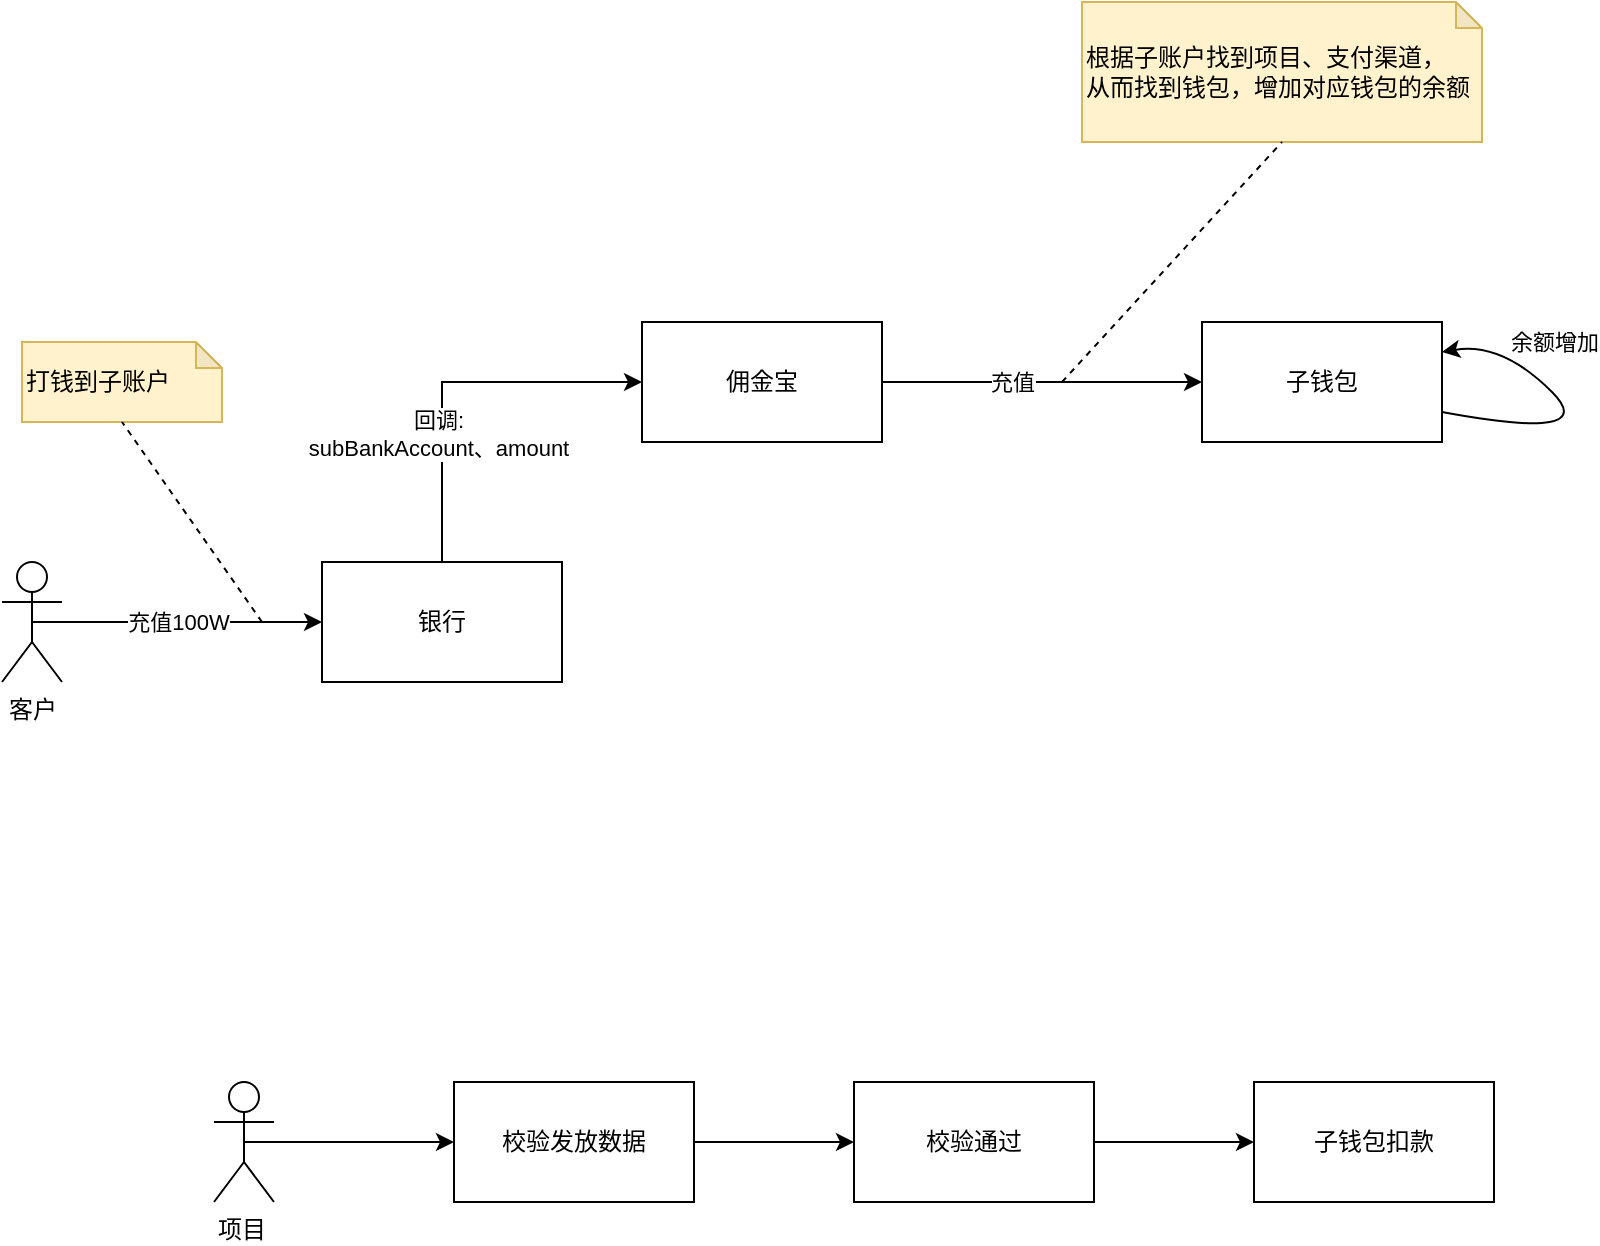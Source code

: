 <mxfile version="14.2.7" type="github">
  <diagram id="VvqAFld6kcSRDZWVkb-_" name="Page-1">
    <mxGraphModel dx="1422" dy="762" grid="1" gridSize="10" guides="1" tooltips="1" connect="1" arrows="1" fold="1" page="1" pageScale="1" pageWidth="827" pageHeight="1169" math="0" shadow="0">
      <root>
        <mxCell id="0" />
        <mxCell id="1" parent="0" />
        <mxCell id="OwSdajE1iPS6r4egMdJ5-2" value="子钱包" style="rounded=0;whiteSpace=wrap;html=1;" vertex="1" parent="1">
          <mxGeometry x="614" y="220" width="120" height="60" as="geometry" />
        </mxCell>
        <mxCell id="OwSdajE1iPS6r4egMdJ5-6" value="充值100W" style="edgeStyle=orthogonalEdgeStyle;rounded=0;orthogonalLoop=1;jettySize=auto;html=1;exitX=0.5;exitY=0.5;exitDx=0;exitDy=0;exitPerimeter=0;entryX=0;entryY=0.5;entryDx=0;entryDy=0;" edge="1" parent="1" source="OwSdajE1iPS6r4egMdJ5-3" target="OwSdajE1iPS6r4egMdJ5-4">
          <mxGeometry relative="1" as="geometry" />
        </mxCell>
        <mxCell id="OwSdajE1iPS6r4egMdJ5-3" value="客户" style="shape=umlActor;verticalLabelPosition=bottom;verticalAlign=top;html=1;outlineConnect=0;" vertex="1" parent="1">
          <mxGeometry x="14" y="340" width="30" height="60" as="geometry" />
        </mxCell>
        <mxCell id="OwSdajE1iPS6r4egMdJ5-13" style="edgeStyle=orthogonalEdgeStyle;rounded=0;orthogonalLoop=1;jettySize=auto;html=1;exitX=0.5;exitY=0;exitDx=0;exitDy=0;entryX=0;entryY=0.5;entryDx=0;entryDy=0;" edge="1" parent="1" source="OwSdajE1iPS6r4egMdJ5-4" target="OwSdajE1iPS6r4egMdJ5-5">
          <mxGeometry relative="1" as="geometry" />
        </mxCell>
        <mxCell id="OwSdajE1iPS6r4egMdJ5-14" value="回调: &lt;br&gt;subBankAccount、amount" style="edgeLabel;html=1;align=center;verticalAlign=middle;resizable=0;points=[];labelBackgroundColor=#ffffff;" vertex="1" connectable="0" parent="OwSdajE1iPS6r4egMdJ5-13">
          <mxGeometry x="-0.326" y="2" relative="1" as="geometry">
            <mxPoint as="offset" />
          </mxGeometry>
        </mxCell>
        <mxCell id="OwSdajE1iPS6r4egMdJ5-4" value="银行" style="rounded=0;whiteSpace=wrap;html=1;" vertex="1" parent="1">
          <mxGeometry x="174" y="340" width="120" height="60" as="geometry" />
        </mxCell>
        <mxCell id="OwSdajE1iPS6r4egMdJ5-15" style="edgeStyle=orthogonalEdgeStyle;rounded=0;orthogonalLoop=1;jettySize=auto;html=1;exitX=1;exitY=0.5;exitDx=0;exitDy=0;entryX=0;entryY=0.5;entryDx=0;entryDy=0;" edge="1" parent="1" source="OwSdajE1iPS6r4egMdJ5-5" target="OwSdajE1iPS6r4egMdJ5-2">
          <mxGeometry relative="1" as="geometry" />
        </mxCell>
        <mxCell id="OwSdajE1iPS6r4egMdJ5-18" value="充值" style="edgeLabel;html=1;align=center;verticalAlign=middle;resizable=0;points=[];fontColor=none;" vertex="1" connectable="0" parent="OwSdajE1iPS6r4egMdJ5-15">
          <mxGeometry x="-0.188" relative="1" as="geometry">
            <mxPoint as="offset" />
          </mxGeometry>
        </mxCell>
        <mxCell id="OwSdajE1iPS6r4egMdJ5-5" value="佣金宝" style="rounded=0;whiteSpace=wrap;html=1;" vertex="1" parent="1">
          <mxGeometry x="334" y="220" width="120" height="60" as="geometry" />
        </mxCell>
        <mxCell id="OwSdajE1iPS6r4egMdJ5-9" value="打钱到子账户" style="shape=note;whiteSpace=wrap;html=1;backgroundOutline=1;darkOpacity=0.05;align=left;fillColor=#fff2cc;strokeColor=#d6b656;size=13;" vertex="1" parent="1">
          <mxGeometry x="24" y="230" width="100" height="40" as="geometry" />
        </mxCell>
        <mxCell id="OwSdajE1iPS6r4egMdJ5-12" value="" style="endArrow=none;dashed=1;html=1;entryX=0.5;entryY=1;entryDx=0;entryDy=0;entryPerimeter=0;" edge="1" parent="1" target="OwSdajE1iPS6r4egMdJ5-9">
          <mxGeometry width="50" height="50" relative="1" as="geometry">
            <mxPoint x="144" y="370" as="sourcePoint" />
            <mxPoint x="154" y="330" as="targetPoint" />
          </mxGeometry>
        </mxCell>
        <mxCell id="OwSdajE1iPS6r4egMdJ5-17" value="根据子账户找到项目、支付渠道，&lt;br&gt;从而找到钱包，增加对应钱包的余额" style="shape=note;whiteSpace=wrap;html=1;backgroundOutline=1;darkOpacity=0.05;align=left;fillColor=#fff2cc;strokeColor=#d6b656;size=13;" vertex="1" parent="1">
          <mxGeometry x="554" y="60" width="200" height="70" as="geometry" />
        </mxCell>
        <mxCell id="OwSdajE1iPS6r4egMdJ5-19" value="" style="endArrow=none;dashed=1;html=1;fontColor=none;entryX=0.5;entryY=1;entryDx=0;entryDy=0;entryPerimeter=0;" edge="1" parent="1" target="OwSdajE1iPS6r4egMdJ5-17">
          <mxGeometry width="50" height="50" relative="1" as="geometry">
            <mxPoint x="544" y="250" as="sourcePoint" />
            <mxPoint x="614" y="160" as="targetPoint" />
          </mxGeometry>
        </mxCell>
        <mxCell id="OwSdajE1iPS6r4egMdJ5-20" value="余额增加" style="curved=1;endArrow=classic;html=1;fontColor=none;exitX=1;exitY=0.75;exitDx=0;exitDy=0;entryX=1;entryY=0.25;entryDx=0;entryDy=0;" edge="1" parent="1" source="OwSdajE1iPS6r4egMdJ5-2" target="OwSdajE1iPS6r4egMdJ5-2">
          <mxGeometry x="0.465" y="-18" width="50" height="50" relative="1" as="geometry">
            <mxPoint x="744" y="270" as="sourcePoint" />
            <mxPoint x="744" y="230" as="targetPoint" />
            <Array as="points">
              <mxPoint x="814" y="280" />
              <mxPoint x="764" y="230" />
            </Array>
            <mxPoint as="offset" />
          </mxGeometry>
        </mxCell>
        <mxCell id="OwSdajE1iPS6r4egMdJ5-23" value="" style="edgeStyle=orthogonalEdgeStyle;rounded=0;orthogonalLoop=1;jettySize=auto;html=1;exitX=0.5;exitY=0.5;exitDx=0;exitDy=0;exitPerimeter=0;entryX=0;entryY=0.5;entryDx=0;entryDy=0;fontColor=none;" edge="1" parent="1" source="OwSdajE1iPS6r4egMdJ5-21" target="OwSdajE1iPS6r4egMdJ5-22">
          <mxGeometry relative="1" as="geometry" />
        </mxCell>
        <mxCell id="OwSdajE1iPS6r4egMdJ5-21" value="项目" style="shape=umlActor;verticalLabelPosition=bottom;verticalAlign=top;html=1;outlineConnect=0;labelBackgroundColor=#ffffff;fontColor=none;align=left;" vertex="1" parent="1">
          <mxGeometry x="120" y="600" width="30" height="60" as="geometry" />
        </mxCell>
        <mxCell id="OwSdajE1iPS6r4egMdJ5-27" value="" style="edgeStyle=orthogonalEdgeStyle;rounded=0;orthogonalLoop=1;jettySize=auto;html=1;fontColor=none;" edge="1" parent="1" source="OwSdajE1iPS6r4egMdJ5-22" target="OwSdajE1iPS6r4egMdJ5-26">
          <mxGeometry relative="1" as="geometry" />
        </mxCell>
        <mxCell id="OwSdajE1iPS6r4egMdJ5-22" value="校验发放数据" style="rounded=0;whiteSpace=wrap;html=1;" vertex="1" parent="1">
          <mxGeometry x="240" y="600" width="120" height="60" as="geometry" />
        </mxCell>
        <mxCell id="OwSdajE1iPS6r4egMdJ5-29" value="" style="edgeStyle=orthogonalEdgeStyle;rounded=0;orthogonalLoop=1;jettySize=auto;html=1;fontColor=none;" edge="1" parent="1" source="OwSdajE1iPS6r4egMdJ5-26" target="OwSdajE1iPS6r4egMdJ5-28">
          <mxGeometry relative="1" as="geometry" />
        </mxCell>
        <mxCell id="OwSdajE1iPS6r4egMdJ5-26" value="校验通过" style="whiteSpace=wrap;html=1;rounded=0;" vertex="1" parent="1">
          <mxGeometry x="440" y="600" width="120" height="60" as="geometry" />
        </mxCell>
        <mxCell id="OwSdajE1iPS6r4egMdJ5-28" value="子钱包扣款" style="whiteSpace=wrap;html=1;rounded=0;" vertex="1" parent="1">
          <mxGeometry x="640" y="600" width="120" height="60" as="geometry" />
        </mxCell>
      </root>
    </mxGraphModel>
  </diagram>
</mxfile>
